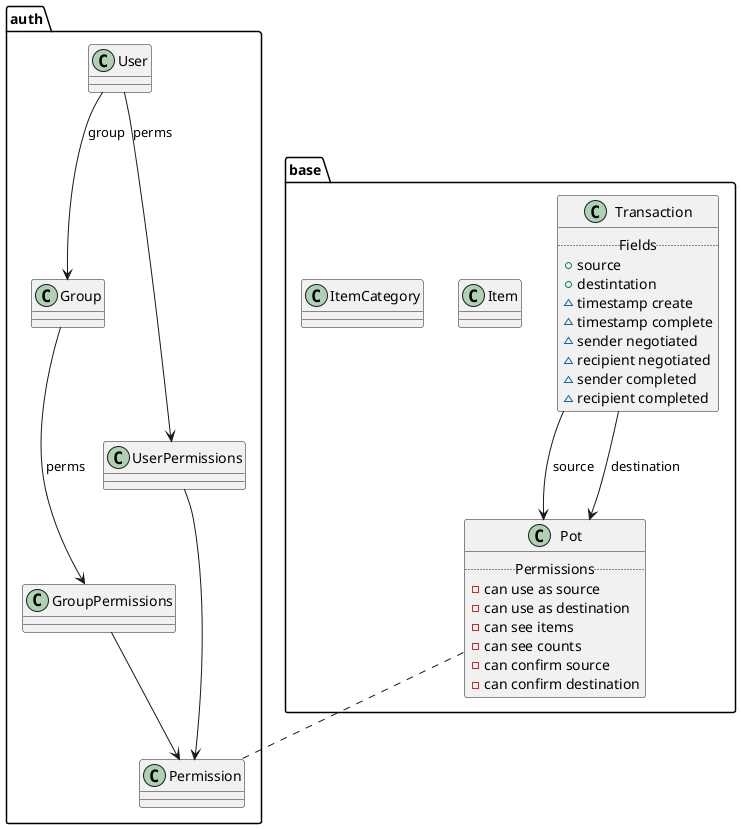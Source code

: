 @startuml

package auth {

    class User {
    }

    User --> Group : group
    User --> UserPermissions : perms

    class Group {

    }

    Group --> GroupPermissions : perms

    class UserPermissions {

    }

    UserPermissions --> Permission

    class GroupPermissions {

    }

    GroupPermissions --> Permission

    class Permission {

    }

}

package base {

    class Pot {
        .. Permissions ..
        - can use as source
        - can use as destination
        - can see items
        - can see counts
        - can confirm source
        - can confirm destination
    }

    class Transaction {
        .. Fields ..
        + source
        + destintation
        ~ timestamp create
        ~ timestamp complete
        ~ sender negotiated
        ~ recipient negotiated
        ~ sender completed
        ~ recipient completed
    }

    Transaction --> Pot : source
    Transaction --> Pot : destination

    Pot .. Permission

    class Item {

    }

    class ItemCategory {

    }

    class Pot

}

@enduml